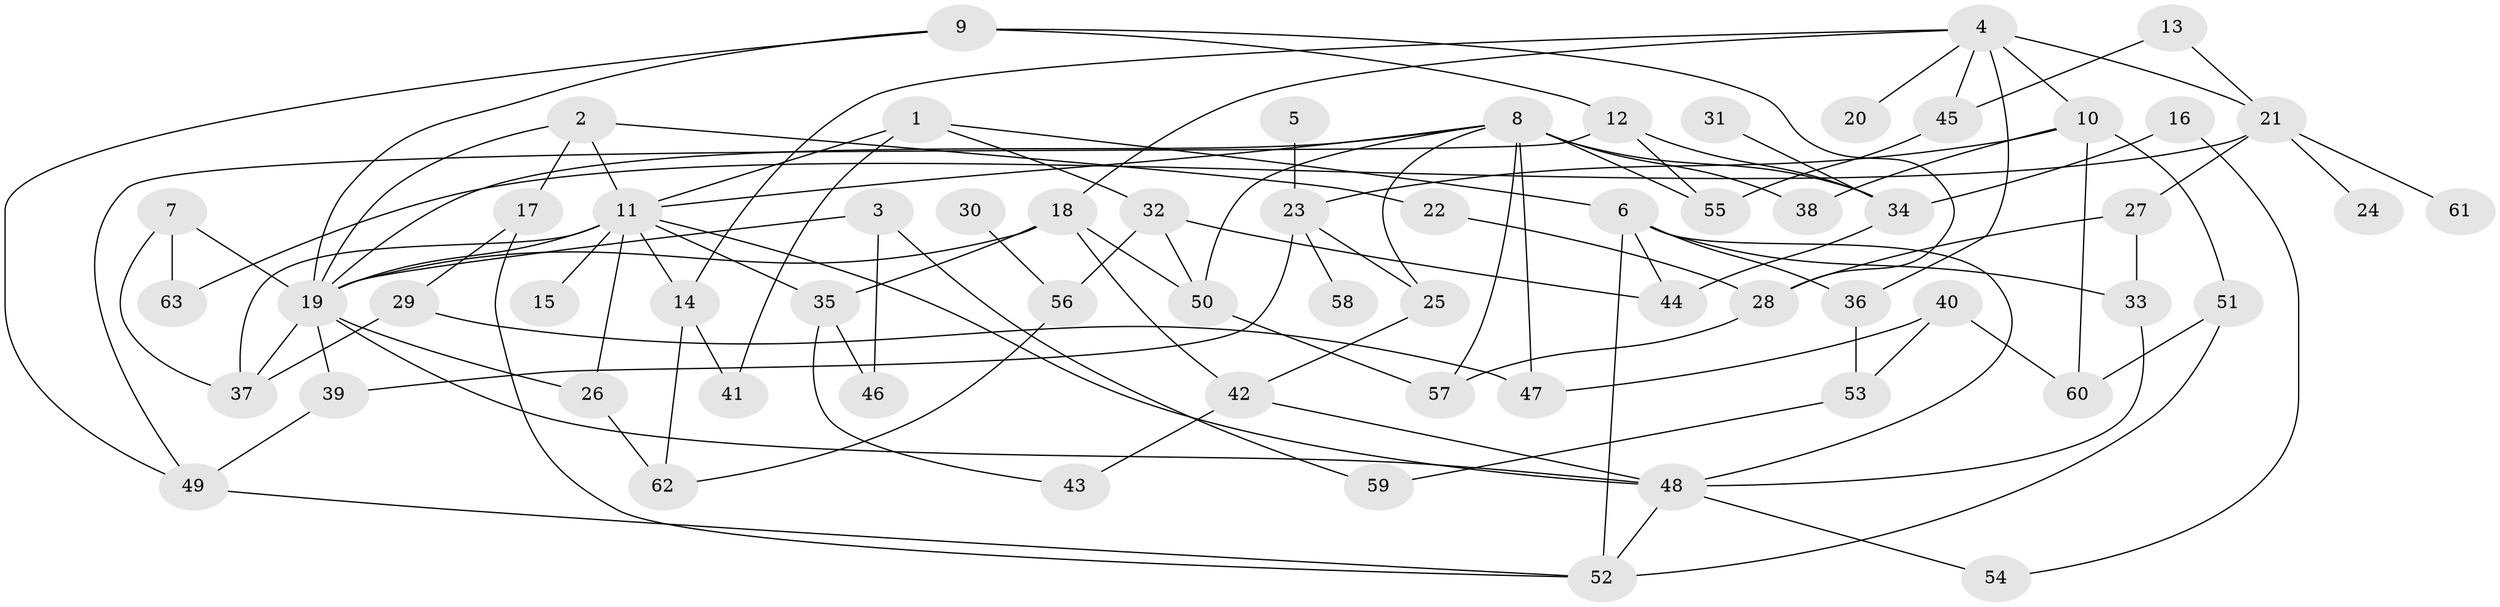 // original degree distribution, {4: 0.144, 11: 0.008, 5: 0.04, 6: 0.04, 7: 0.008, 3: 0.224, 2: 0.264, 8: 0.024, 1: 0.248}
// Generated by graph-tools (version 1.1) at 2025/00/03/09/25 03:00:58]
// undirected, 63 vertices, 110 edges
graph export_dot {
graph [start="1"]
  node [color=gray90,style=filled];
  1;
  2;
  3;
  4;
  5;
  6;
  7;
  8;
  9;
  10;
  11;
  12;
  13;
  14;
  15;
  16;
  17;
  18;
  19;
  20;
  21;
  22;
  23;
  24;
  25;
  26;
  27;
  28;
  29;
  30;
  31;
  32;
  33;
  34;
  35;
  36;
  37;
  38;
  39;
  40;
  41;
  42;
  43;
  44;
  45;
  46;
  47;
  48;
  49;
  50;
  51;
  52;
  53;
  54;
  55;
  56;
  57;
  58;
  59;
  60;
  61;
  62;
  63;
  1 -- 6 [weight=1.0];
  1 -- 11 [weight=1.0];
  1 -- 32 [weight=1.0];
  1 -- 41 [weight=1.0];
  2 -- 11 [weight=1.0];
  2 -- 17 [weight=1.0];
  2 -- 19 [weight=1.0];
  2 -- 22 [weight=1.0];
  3 -- 19 [weight=1.0];
  3 -- 46 [weight=1.0];
  3 -- 59 [weight=1.0];
  4 -- 10 [weight=1.0];
  4 -- 14 [weight=1.0];
  4 -- 18 [weight=1.0];
  4 -- 20 [weight=1.0];
  4 -- 21 [weight=2.0];
  4 -- 36 [weight=1.0];
  4 -- 45 [weight=1.0];
  5 -- 23 [weight=1.0];
  6 -- 33 [weight=1.0];
  6 -- 36 [weight=1.0];
  6 -- 44 [weight=1.0];
  6 -- 48 [weight=1.0];
  6 -- 52 [weight=1.0];
  7 -- 19 [weight=1.0];
  7 -- 37 [weight=1.0];
  7 -- 63 [weight=1.0];
  8 -- 11 [weight=1.0];
  8 -- 19 [weight=1.0];
  8 -- 25 [weight=1.0];
  8 -- 34 [weight=2.0];
  8 -- 38 [weight=1.0];
  8 -- 47 [weight=1.0];
  8 -- 50 [weight=1.0];
  8 -- 55 [weight=1.0];
  8 -- 57 [weight=1.0];
  9 -- 12 [weight=1.0];
  9 -- 19 [weight=1.0];
  9 -- 28 [weight=1.0];
  9 -- 49 [weight=1.0];
  10 -- 23 [weight=1.0];
  10 -- 38 [weight=1.0];
  10 -- 51 [weight=1.0];
  10 -- 60 [weight=1.0];
  11 -- 14 [weight=1.0];
  11 -- 15 [weight=1.0];
  11 -- 19 [weight=1.0];
  11 -- 26 [weight=1.0];
  11 -- 35 [weight=1.0];
  11 -- 37 [weight=1.0];
  11 -- 48 [weight=1.0];
  12 -- 34 [weight=1.0];
  12 -- 49 [weight=1.0];
  12 -- 55 [weight=1.0];
  13 -- 21 [weight=1.0];
  13 -- 45 [weight=1.0];
  14 -- 41 [weight=1.0];
  14 -- 62 [weight=1.0];
  16 -- 34 [weight=1.0];
  16 -- 54 [weight=1.0];
  17 -- 29 [weight=1.0];
  17 -- 52 [weight=1.0];
  18 -- 19 [weight=1.0];
  18 -- 35 [weight=1.0];
  18 -- 42 [weight=1.0];
  18 -- 50 [weight=1.0];
  19 -- 26 [weight=1.0];
  19 -- 37 [weight=1.0];
  19 -- 39 [weight=1.0];
  19 -- 48 [weight=1.0];
  21 -- 24 [weight=1.0];
  21 -- 27 [weight=1.0];
  21 -- 61 [weight=1.0];
  21 -- 63 [weight=1.0];
  22 -- 28 [weight=1.0];
  23 -- 25 [weight=1.0];
  23 -- 39 [weight=1.0];
  23 -- 58 [weight=1.0];
  25 -- 42 [weight=1.0];
  26 -- 62 [weight=1.0];
  27 -- 28 [weight=1.0];
  27 -- 33 [weight=1.0];
  28 -- 57 [weight=1.0];
  29 -- 37 [weight=1.0];
  29 -- 47 [weight=1.0];
  30 -- 56 [weight=1.0];
  31 -- 34 [weight=1.0];
  32 -- 44 [weight=1.0];
  32 -- 50 [weight=2.0];
  32 -- 56 [weight=1.0];
  33 -- 48 [weight=1.0];
  34 -- 44 [weight=1.0];
  35 -- 43 [weight=1.0];
  35 -- 46 [weight=1.0];
  36 -- 53 [weight=1.0];
  39 -- 49 [weight=1.0];
  40 -- 47 [weight=1.0];
  40 -- 53 [weight=1.0];
  40 -- 60 [weight=1.0];
  42 -- 43 [weight=1.0];
  42 -- 48 [weight=1.0];
  45 -- 55 [weight=1.0];
  48 -- 52 [weight=1.0];
  48 -- 54 [weight=1.0];
  49 -- 52 [weight=1.0];
  50 -- 57 [weight=1.0];
  51 -- 52 [weight=1.0];
  51 -- 60 [weight=1.0];
  53 -- 59 [weight=1.0];
  56 -- 62 [weight=1.0];
}
